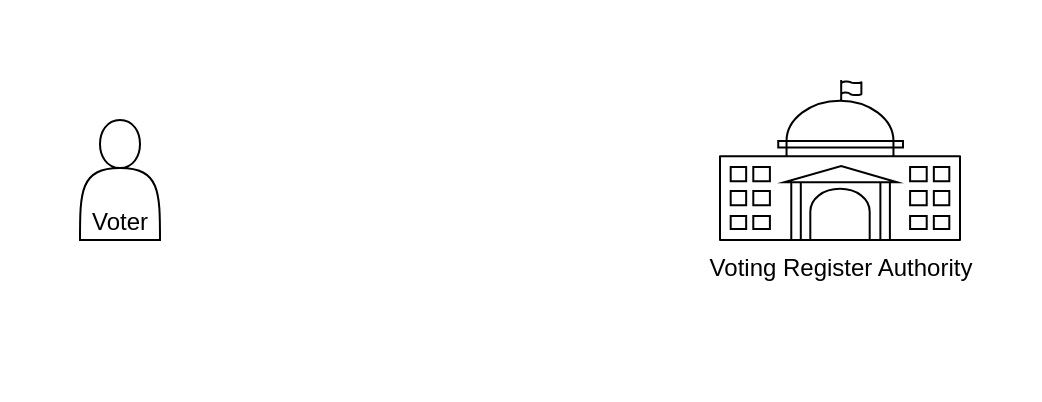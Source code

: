 <mxfile version="17.4.2" type="device"><diagram id="sNld3rZ4JpTNLqk1yw6c" name="Page-1"><mxGraphModel dx="1102" dy="977" grid="1" gridSize="10" guides="1" tooltips="1" connect="1" arrows="1" fold="1" page="1" pageScale="1" pageWidth="1169" pageHeight="827" math="0" shadow="0"><root><mxCell id="0"/><mxCell id="1" parent="0"/><mxCell id="AUIPKvOtoZbsu5eekdwB-1" value="Voter" style="shape=actor;whiteSpace=wrap;html=1;verticalAlign=bottom;fillColor=none;" parent="1" vertex="1"><mxGeometry x="120" y="220" width="40" height="60" as="geometry"/></mxCell><mxCell id="AUIPKvOtoZbsu5eekdwB-2" value="Voting Register Authority" style="shape=mxgraph.cisco.buildings.government_building;html=1;pointerEvents=1;dashed=0;fillColor=none;strokeColor=#000000;strokeWidth=1;verticalLabelPosition=bottom;verticalAlign=top;align=center;outlineConnect=0;" parent="1" vertex="1"><mxGeometry x="440" y="200" width="120" height="80" as="geometry"/></mxCell><mxCell id="ccJkG87Baom0M-yUKFi--1" value="" style="rounded=0;whiteSpace=wrap;html=1;fontColor=none;fillColor=none;strokeColor=none;" vertex="1" parent="1"><mxGeometry x="80" y="160" width="520" height="200" as="geometry"/></mxCell></root></mxGraphModel></diagram></mxfile>